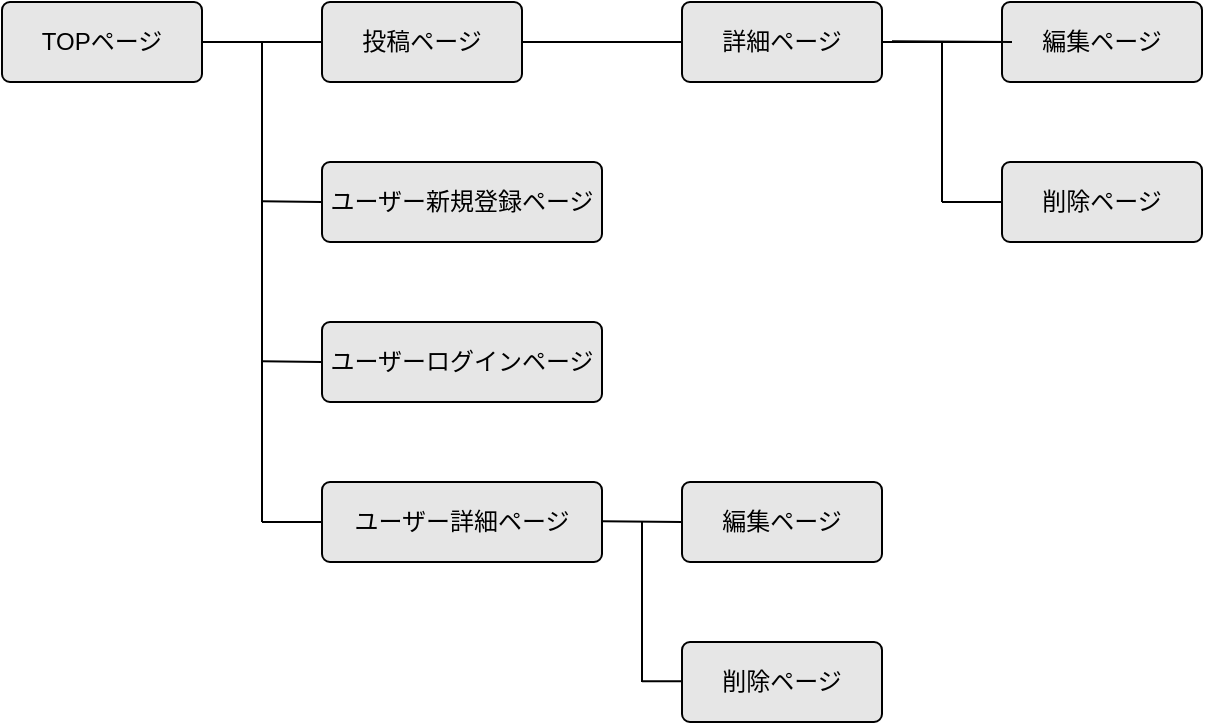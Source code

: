 <mxfile>
    <diagram id="ojCA-bk2SqayUSVX6Wmw" name="ページ1">
        <mxGraphModel dx="666" dy="450" grid="0" gridSize="10" guides="1" tooltips="1" connect="1" arrows="1" fold="1" page="1" pageScale="1" pageWidth="1169" pageHeight="827" background="#FFFFFF" math="0" shadow="0">
            <root>
                <mxCell id="0"/>
                <mxCell id="1" parent="0"/>
                <mxCell id="13" style="edgeStyle=none;html=1;exitX=1;exitY=0.5;exitDx=0;exitDy=0;entryX=0;entryY=0.5;entryDx=0;entryDy=0;fontColor=#000000;endArrow=none;endFill=0;strokeColor=#000000;" edge="1" parent="1" source="2" target="6">
                    <mxGeometry relative="1" as="geometry">
                        <Array as="points">
                            <mxPoint x="260" y="260"/>
                        </Array>
                    </mxGeometry>
                </mxCell>
                <mxCell id="2" value="TOPページ" style="rounded=1;arcSize=10;whiteSpace=wrap;html=1;align=center;fillColor=#E6E6E6;fontColor=#000000;strokeColor=#000000;" vertex="1" parent="1">
                    <mxGeometry x="140" y="240" width="100" height="40" as="geometry"/>
                </mxCell>
                <mxCell id="3" value="ユーザーログインページ" style="rounded=1;arcSize=10;whiteSpace=wrap;html=1;align=center;strokeColor=#000000;fontColor=#000000;fillColor=#E6E6E6;" vertex="1" parent="1">
                    <mxGeometry x="300" y="400" width="140" height="40" as="geometry"/>
                </mxCell>
                <mxCell id="4" value="ユーザー新規登録ページ" style="rounded=1;arcSize=10;whiteSpace=wrap;html=1;align=center;strokeColor=#000000;fontColor=#000000;fillColor=#E6E6E6;" vertex="1" parent="1">
                    <mxGeometry x="300" y="320" width="140" height="40" as="geometry"/>
                </mxCell>
                <mxCell id="5" value="ユーザー詳細ページ" style="rounded=1;arcSize=10;whiteSpace=wrap;html=1;align=center;strokeColor=#000000;fontColor=#000000;fillColor=#E6E6E6;" vertex="1" parent="1">
                    <mxGeometry x="300" y="480" width="140" height="40" as="geometry"/>
                </mxCell>
                <mxCell id="19" style="edgeStyle=none;html=1;exitX=1;exitY=0.5;exitDx=0;exitDy=0;entryX=0;entryY=0.5;entryDx=0;entryDy=0;fontColor=#000000;endArrow=none;endFill=0;strokeColor=#000000;" edge="1" parent="1" source="6" target="7">
                    <mxGeometry relative="1" as="geometry"/>
                </mxCell>
                <mxCell id="6" value="投稿ページ" style="rounded=1;arcSize=10;whiteSpace=wrap;html=1;align=center;strokeColor=#000000;fontColor=#000000;fillColor=#E6E6E6;" vertex="1" parent="1">
                    <mxGeometry x="300" y="240" width="100" height="40" as="geometry"/>
                </mxCell>
                <mxCell id="26" value="" style="edgeStyle=none;html=1;fontColor=#000000;endArrow=none;endFill=0;" edge="1" parent="1" source="7" target="11">
                    <mxGeometry relative="1" as="geometry"/>
                </mxCell>
                <mxCell id="7" value="詳細ページ" style="rounded=1;arcSize=10;whiteSpace=wrap;html=1;align=center;strokeColor=#000000;fontColor=#000000;fillColor=#E6E6E6;" vertex="1" parent="1">
                    <mxGeometry x="480" y="240" width="100" height="40" as="geometry"/>
                </mxCell>
                <mxCell id="8" value="編集ページ" style="rounded=1;arcSize=10;whiteSpace=wrap;html=1;align=center;strokeColor=#000000;fontColor=#000000;fillColor=#E6E6E6;" vertex="1" parent="1">
                    <mxGeometry x="480" y="480" width="100" height="40" as="geometry"/>
                </mxCell>
                <mxCell id="9" value="削除ページ" style="rounded=1;arcSize=10;whiteSpace=wrap;html=1;align=center;strokeColor=#000000;fontColor=#000000;fillColor=#E6E6E6;" vertex="1" parent="1">
                    <mxGeometry x="480" y="560" width="100" height="40" as="geometry"/>
                </mxCell>
                <mxCell id="11" value="編集ページ" style="rounded=1;arcSize=10;whiteSpace=wrap;html=1;align=center;strokeColor=#000000;fontColor=#000000;fillColor=#E6E6E6;" vertex="1" parent="1">
                    <mxGeometry x="640" y="240" width="100" height="40" as="geometry"/>
                </mxCell>
                <mxCell id="12" value="削除ページ" style="rounded=1;arcSize=10;whiteSpace=wrap;html=1;align=center;strokeColor=#000000;fontColor=#000000;fillColor=#E6E6E6;" vertex="1" parent="1">
                    <mxGeometry x="640" y="320" width="100" height="40" as="geometry"/>
                </mxCell>
                <mxCell id="14" value="" style="endArrow=none;html=1;rounded=0;fontColor=#000000;strokeColor=#000000;" edge="1" parent="1">
                    <mxGeometry relative="1" as="geometry">
                        <mxPoint x="270" y="260" as="sourcePoint"/>
                        <mxPoint x="270" y="500" as="targetPoint"/>
                    </mxGeometry>
                </mxCell>
                <mxCell id="15" value="" style="endArrow=none;html=1;rounded=0;fontColor=#000000;entryX=0;entryY=0.5;entryDx=0;entryDy=0;strokeColor=#000000;" edge="1" parent="1" target="5">
                    <mxGeometry relative="1" as="geometry">
                        <mxPoint x="270" y="500" as="sourcePoint"/>
                        <mxPoint x="320" y="490" as="targetPoint"/>
                    </mxGeometry>
                </mxCell>
                <mxCell id="16" value="" style="endArrow=none;html=1;rounded=0;fontColor=#000000;entryX=0;entryY=0.5;entryDx=0;entryDy=0;strokeColor=#000000;" edge="1" parent="1" target="3">
                    <mxGeometry relative="1" as="geometry">
                        <mxPoint x="270" y="419.6" as="sourcePoint"/>
                        <mxPoint x="290" y="419.6" as="targetPoint"/>
                        <Array as="points"/>
                    </mxGeometry>
                </mxCell>
                <mxCell id="17" value="" style="endArrow=none;html=1;rounded=0;fontColor=#000000;strokeColor=#000000;" edge="1" parent="1">
                    <mxGeometry relative="1" as="geometry">
                        <mxPoint x="270" y="339.6" as="sourcePoint"/>
                        <mxPoint x="300" y="340" as="targetPoint"/>
                    </mxGeometry>
                </mxCell>
                <mxCell id="18" value="" style="endArrow=none;html=1;rounded=0;fontColor=#000000;strokeColor=#000000;" edge="1" parent="1">
                    <mxGeometry relative="1" as="geometry">
                        <mxPoint x="440" y="499.6" as="sourcePoint"/>
                        <mxPoint x="480" y="500" as="targetPoint"/>
                    </mxGeometry>
                </mxCell>
                <mxCell id="20" value="" style="endArrow=none;html=1;rounded=0;fontColor=#000000;strokeColor=#000000;" edge="1" parent="1">
                    <mxGeometry relative="1" as="geometry">
                        <mxPoint x="585" y="259.6" as="sourcePoint"/>
                        <mxPoint x="645" y="260" as="targetPoint"/>
                    </mxGeometry>
                </mxCell>
                <mxCell id="21" value="" style="endArrow=none;html=1;rounded=0;fontColor=#000000;strokeColor=#000000;" edge="1" parent="1">
                    <mxGeometry relative="1" as="geometry">
                        <mxPoint x="610" y="340" as="sourcePoint"/>
                        <mxPoint x="640" y="340" as="targetPoint"/>
                    </mxGeometry>
                </mxCell>
                <mxCell id="22" value="" style="endArrow=none;html=1;rounded=0;fontColor=#000000;strokeColor=#000000;" edge="1" parent="1">
                    <mxGeometry relative="1" as="geometry">
                        <mxPoint x="610" y="260" as="sourcePoint"/>
                        <mxPoint x="610" y="340" as="targetPoint"/>
                    </mxGeometry>
                </mxCell>
                <mxCell id="24" value="" style="endArrow=none;html=1;rounded=0;fontColor=#000000;strokeColor=#000000;" edge="1" parent="1">
                    <mxGeometry relative="1" as="geometry">
                        <mxPoint x="460" y="500" as="sourcePoint"/>
                        <mxPoint x="460" y="580" as="targetPoint"/>
                    </mxGeometry>
                </mxCell>
                <mxCell id="25" value="" style="endArrow=none;html=1;rounded=0;fontColor=#000000;strokeColor=#000000;" edge="1" parent="1">
                    <mxGeometry relative="1" as="geometry">
                        <mxPoint x="460" y="579.6" as="sourcePoint"/>
                        <mxPoint x="480" y="579.6" as="targetPoint"/>
                    </mxGeometry>
                </mxCell>
            </root>
        </mxGraphModel>
    </diagram>
</mxfile>